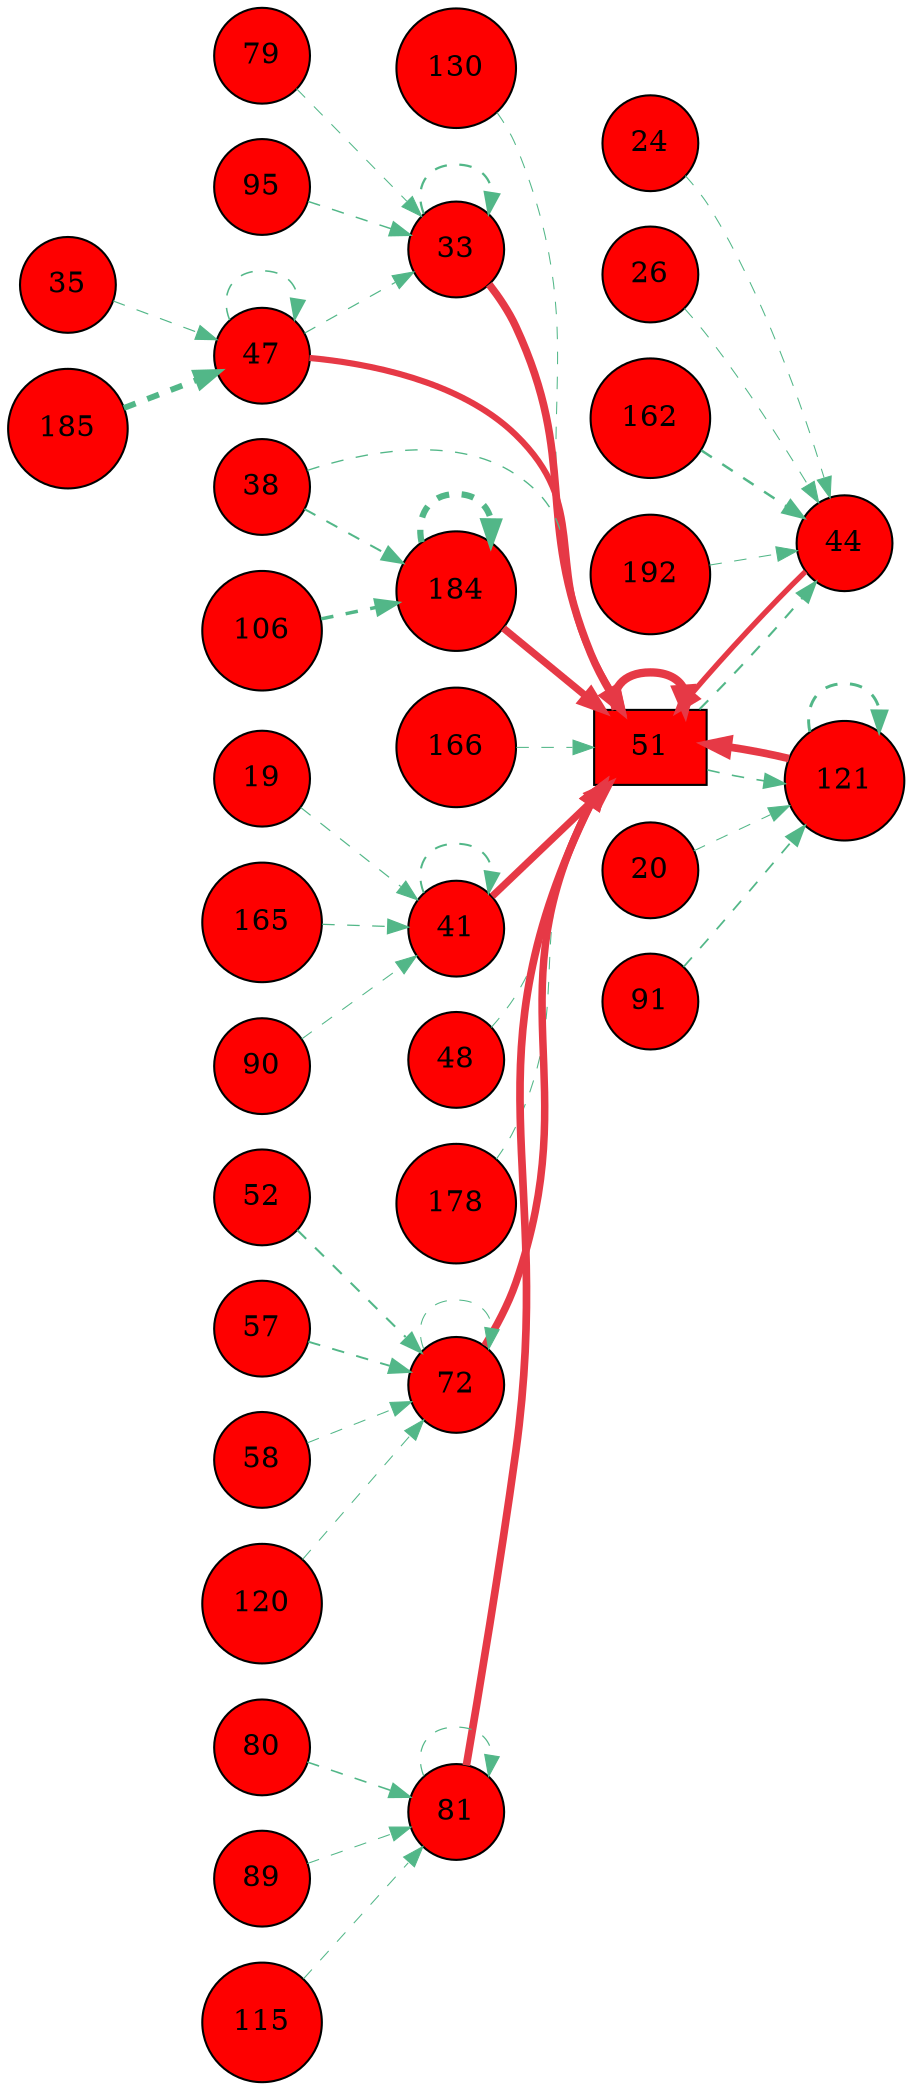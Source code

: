 digraph G{
rankdir=LR;
130 [style=filled, shape=circle, fillcolor="#fe0000", label="130"];
19 [style=filled, shape=circle, fillcolor="#fe0000", label="19"];
20 [style=filled, shape=circle, fillcolor="#fe0000", label="20"];
24 [style=filled, shape=circle, fillcolor="#fe0000", label="24"];
26 [style=filled, shape=circle, fillcolor="#fe0000", label="26"];
33 [style=filled, shape=circle, fillcolor="#fe0000", label="33"];
162 [style=filled, shape=circle, fillcolor="#fe0000", label="162"];
35 [style=filled, shape=circle, fillcolor="#fe0000", label="35"];
165 [style=filled, shape=circle, fillcolor="#fe0000", label="165"];
38 [style=filled, shape=circle, fillcolor="#fe0000", label="38"];
166 [style=filled, shape=circle, fillcolor="#fe0000", label="166"];
41 [style=filled, shape=circle, fillcolor="#fe0000", label="41"];
44 [style=filled, shape=circle, fillcolor="#fe0000", label="44"];
47 [style=filled, shape=circle, fillcolor="#fe0000", label="47"];
48 [style=filled, shape=circle, fillcolor="#fe0000", label="48"];
178 [style=filled, shape=circle, fillcolor="#fe0000", label="178"];
51 [style=filled, shape=box, fillcolor="#fe0000", label="51"];
52 [style=filled, shape=circle, fillcolor="#fe0000", label="52"];
184 [style=filled, shape=circle, fillcolor="#fe0000", label="184"];
57 [style=filled, shape=circle, fillcolor="#fe0000", label="57"];
58 [style=filled, shape=circle, fillcolor="#fe0000", label="58"];
185 [style=filled, shape=circle, fillcolor="#fe0000", label="185"];
192 [style=filled, shape=circle, fillcolor="#fe0000", label="192"];
72 [style=filled, shape=circle, fillcolor="#fe0000", label="72"];
79 [style=filled, shape=circle, fillcolor="#fe0000", label="79"];
80 [style=filled, shape=circle, fillcolor="#fe0000", label="80"];
81 [style=filled, shape=circle, fillcolor="#fe0000", label="81"];
89 [style=filled, shape=circle, fillcolor="#fe0000", label="89"];
90 [style=filled, shape=circle, fillcolor="#fe0000", label="90"];
91 [style=filled, shape=circle, fillcolor="#fe0000", label="91"];
95 [style=filled, shape=circle, fillcolor="#fe0000", label="95"];
106 [style=filled, shape=circle, fillcolor="#fe0000", label="106"];
115 [style=filled, shape=circle, fillcolor="#fe0000", label="115"];
120 [style=filled, shape=circle, fillcolor="#fe0000", label="120"];
121 [style=filled, shape=circle, fillcolor="#fe0000", label="121"];
51 -> 51 [color="#e63946",penwidth=4.00];
121 -> 51 [color="#e63946",penwidth=3.70];
81 -> 51 [color="#e63946",penwidth=3.69];
33 -> 51 [color="#e63946",penwidth=3.69];
72 -> 51 [color="#e63946",penwidth=3.60];
184 -> 51 [color="#e63946",penwidth=3.46];
41 -> 51 [color="#e63946",penwidth=3.44];
47 -> 51 [color="#e63946",penwidth=2.96];
44 -> 51 [color="#e63946",penwidth=2.56];
33 -> 33 [color="#52b788",style=dashed,penwidth=1.08];
95 -> 33 [color="#52b788",style=dashed,penwidth=0.71];
47 -> 33 [color="#52b788",style=dashed,penwidth=0.57];
79 -> 33 [color="#52b788",style=dashed,penwidth=0.50];
52 -> 72 [color="#52b788",style=dashed,penwidth=1.00];
57 -> 72 [color="#52b788",style=dashed,penwidth=0.92];
58 -> 72 [color="#52b788",style=dashed,penwidth=0.50];
120 -> 72 [color="#52b788",style=dashed,penwidth=0.50];
72 -> 72 [color="#52b788",style=dashed,penwidth=0.50];
41 -> 41 [color="#52b788",style=dashed,penwidth=0.96];
165 -> 41 [color="#52b788",style=dashed,penwidth=0.61];
19 -> 41 [color="#52b788",style=dashed,penwidth=0.57];
90 -> 41 [color="#52b788",style=dashed,penwidth=0.50];
162 -> 44 [color="#52b788",style=dashed,penwidth=1.18];
51 -> 44 [color="#52b788",style=dashed,penwidth=1.01];
24 -> 44 [color="#52b788",style=dashed,penwidth=0.50];
192 -> 44 [color="#52b788",style=dashed,penwidth=0.50];
26 -> 44 [color="#52b788",style=dashed,penwidth=0.50];
185 -> 47 [color="#52b788",style=dashed,penwidth=2.83];
47 -> 47 [color="#52b788",style=dashed,penwidth=0.74];
35 -> 47 [color="#52b788",style=dashed,penwidth=0.56];
80 -> 81 [color="#52b788",style=dashed,penwidth=0.77];
81 -> 81 [color="#52b788",style=dashed,penwidth=0.58];
115 -> 81 [color="#52b788",style=dashed,penwidth=0.50];
89 -> 81 [color="#52b788",style=dashed,penwidth=0.50];
38 -> 51 [color="#52b788",style=dashed,penwidth=0.65];
178 -> 51 [color="#52b788",style=dashed,penwidth=0.51];
48 -> 51 [color="#52b788",style=dashed,penwidth=0.50];
166 -> 51 [color="#52b788",style=dashed,penwidth=0.50];
130 -> 51 [color="#52b788",style=dashed,penwidth=0.50];
184 -> 184 [color="#52b788",style=dashed,penwidth=3.00];
106 -> 184 [color="#52b788",style=dashed,penwidth=1.67];
38 -> 184 [color="#52b788",style=dashed,penwidth=0.97];
121 -> 121 [color="#52b788",style=dashed,penwidth=1.42];
91 -> 121 [color="#52b788",style=dashed,penwidth=0.84];
51 -> 121 [color="#52b788",style=dashed,penwidth=0.77];
20 -> 121 [color="#52b788",style=dashed,penwidth=0.50];
}